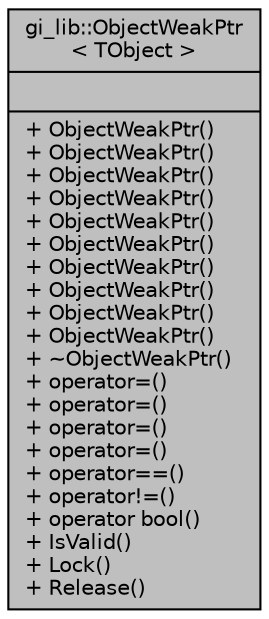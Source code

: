 digraph "gi_lib::ObjectWeakPtr&lt; TObject &gt;"
{
  edge [fontname="Helvetica",fontsize="10",labelfontname="Helvetica",labelfontsize="10"];
  node [fontname="Helvetica",fontsize="10",shape=record];
  Node1 [label="{gi_lib::ObjectWeakPtr\l\< TObject \>\n||+ ObjectWeakPtr()\l+ ObjectWeakPtr()\l+ ObjectWeakPtr()\l+ ObjectWeakPtr()\l+ ObjectWeakPtr()\l+ ObjectWeakPtr()\l+ ObjectWeakPtr()\l+ ObjectWeakPtr()\l+ ObjectWeakPtr()\l+ ObjectWeakPtr()\l+ ~ObjectWeakPtr()\l+ operator=()\l+ operator=()\l+ operator=()\l+ operator=()\l+ operator==()\l+ operator!=()\l+ operator bool()\l+ IsValid()\l+ Lock()\l+ Release()\l}",height=0.2,width=0.4,color="black", fillcolor="grey75", style="filled", fontcolor="black"];
}
